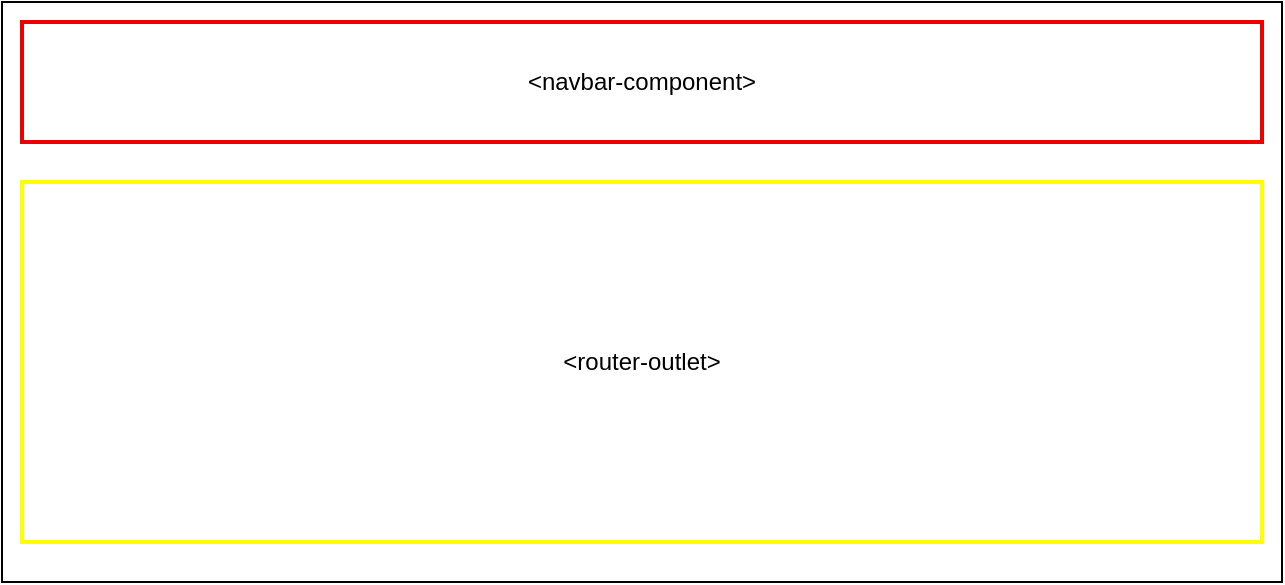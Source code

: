 <mxfile version="22.1.21" type="device">
  <diagram id="prtHgNgQTEPvFCAcTncT" name="Page-1">
    <mxGraphModel dx="1221" dy="728" grid="1" gridSize="10" guides="1" tooltips="1" connect="1" arrows="1" fold="1" page="1" pageScale="1" pageWidth="827" pageHeight="1169" math="0" shadow="0">
      <root>
        <mxCell id="0" />
        <mxCell id="1" parent="0" />
        <mxCell id="Q23qGx_tLZqSUvxQ0TY_-2" value="" style="rounded=0;whiteSpace=wrap;html=1;fillColor=none;" vertex="1" parent="1">
          <mxGeometry x="70" y="410" width="640" height="290" as="geometry" />
        </mxCell>
        <mxCell id="Q23qGx_tLZqSUvxQ0TY_-3" value="&amp;lt;navbar-component&amp;gt;" style="rounded=0;whiteSpace=wrap;html=1;fillColor=none;strokeColor=#ED0000;strokeWidth=2;" vertex="1" parent="1">
          <mxGeometry x="80" y="420" width="620" height="60" as="geometry" />
        </mxCell>
        <mxCell id="Q23qGx_tLZqSUvxQ0TY_-5" value="&amp;lt;router-outlet&amp;gt;" style="rounded=0;whiteSpace=wrap;html=1;fillColor=none;strokeColor=#FFFF00;strokeWidth=2;" vertex="1" parent="1">
          <mxGeometry x="80" y="500" width="620" height="180" as="geometry" />
        </mxCell>
      </root>
    </mxGraphModel>
  </diagram>
</mxfile>
